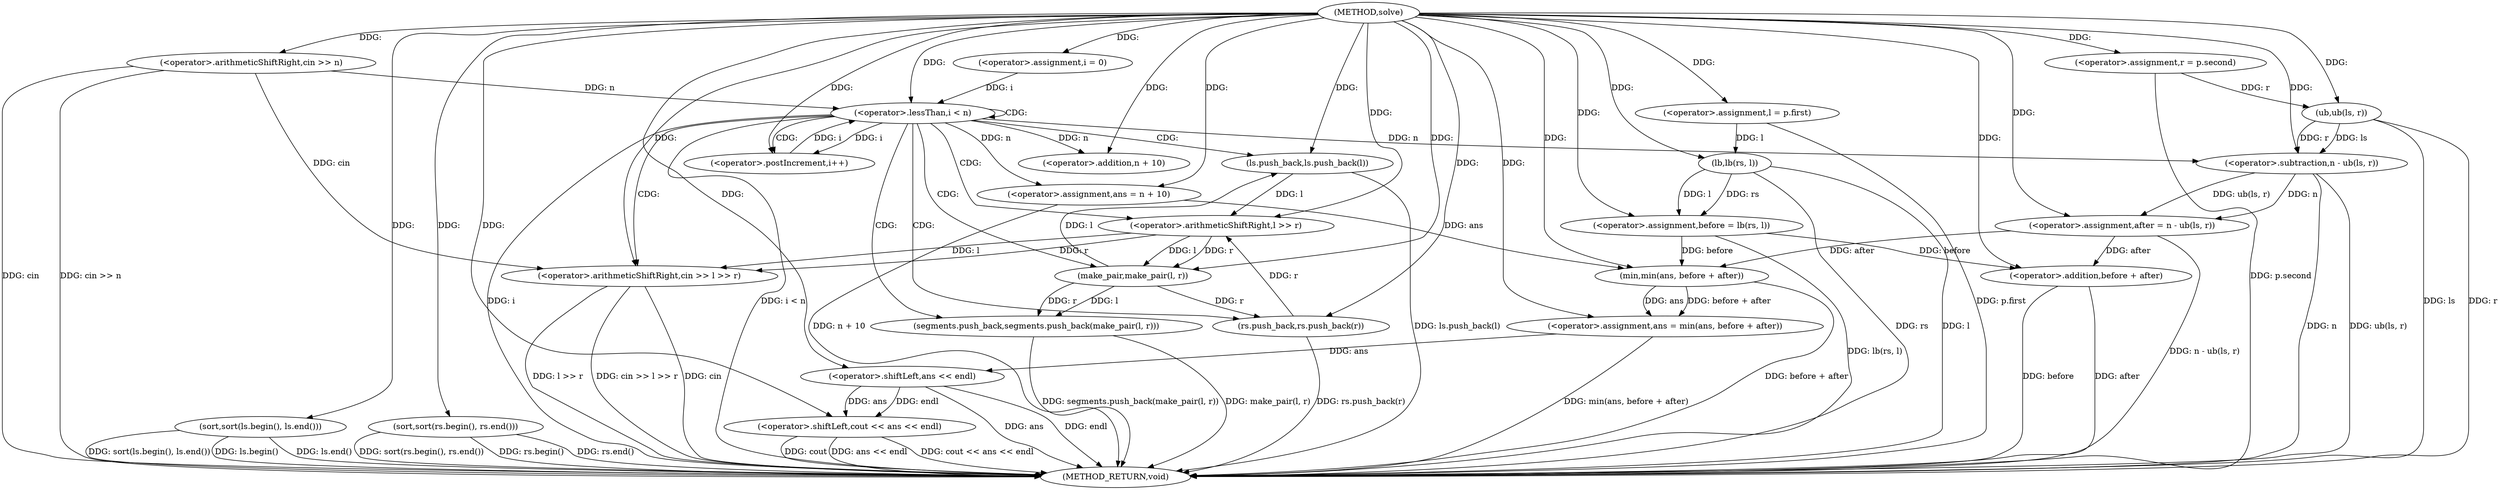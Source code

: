 digraph "solve" {  
"1000136" [label = "(METHOD,solve)" ]
"1000223" [label = "(METHOD_RETURN,void)" ]
"1000139" [label = "(<operator>.arithmeticShiftRight,cin >> n)" ]
"1000171" [label = "(sort,sort(ls.begin(), ls.end()))" ]
"1000174" [label = "(sort,sort(rs.begin(), rs.end()))" ]
"1000178" [label = "(<operator>.assignment,ans = n + 10)" ]
"1000218" [label = "(<operator>.shiftLeft,cout << ans << endl)" ]
"1000147" [label = "(<operator>.assignment,i = 0)" ]
"1000150" [label = "(<operator>.lessThan,i < n)" ]
"1000153" [label = "(<operator>.postIncrement,i++)" ]
"1000186" [label = "(<operator>.assignment,l = p.first)" ]
"1000192" [label = "(<operator>.assignment,r = p.second)" ]
"1000198" [label = "(<operator>.assignment,before = lb(rs, l))" ]
"1000204" [label = "(<operator>.assignment,after = n - ub(ls, r))" ]
"1000211" [label = "(<operator>.assignment,ans = min(ans, before + after))" ]
"1000158" [label = "(<operator>.arithmeticShiftRight,cin >> l >> r)" ]
"1000163" [label = "(segments.push_back,segments.push_back(make_pair(l, r)))" ]
"1000167" [label = "(ls.push_back,ls.push_back(l))" ]
"1000169" [label = "(rs.push_back,rs.push_back(r))" ]
"1000180" [label = "(<operator>.addition,n + 10)" ]
"1000220" [label = "(<operator>.shiftLeft,ans << endl)" ]
"1000200" [label = "(lb,lb(rs, l))" ]
"1000206" [label = "(<operator>.subtraction,n - ub(ls, r))" ]
"1000213" [label = "(min,min(ans, before + after))" ]
"1000160" [label = "(<operator>.arithmeticShiftRight,l >> r)" ]
"1000164" [label = "(make_pair,make_pair(l, r))" ]
"1000208" [label = "(ub,ub(ls, r))" ]
"1000215" [label = "(<operator>.addition,before + after)" ]
  "1000139" -> "1000223"  [ label = "DDG: cin"] 
  "1000139" -> "1000223"  [ label = "DDG: cin >> n"] 
  "1000150" -> "1000223"  [ label = "DDG: i"] 
  "1000150" -> "1000223"  [ label = "DDG: i < n"] 
  "1000171" -> "1000223"  [ label = "DDG: ls.begin()"] 
  "1000171" -> "1000223"  [ label = "DDG: ls.end()"] 
  "1000171" -> "1000223"  [ label = "DDG: sort(ls.begin(), ls.end())"] 
  "1000174" -> "1000223"  [ label = "DDG: rs.begin()"] 
  "1000174" -> "1000223"  [ label = "DDG: rs.end()"] 
  "1000174" -> "1000223"  [ label = "DDG: sort(rs.begin(), rs.end())"] 
  "1000178" -> "1000223"  [ label = "DDG: n + 10"] 
  "1000186" -> "1000223"  [ label = "DDG: p.first"] 
  "1000192" -> "1000223"  [ label = "DDG: p.second"] 
  "1000200" -> "1000223"  [ label = "DDG: rs"] 
  "1000200" -> "1000223"  [ label = "DDG: l"] 
  "1000198" -> "1000223"  [ label = "DDG: lb(rs, l)"] 
  "1000206" -> "1000223"  [ label = "DDG: n"] 
  "1000208" -> "1000223"  [ label = "DDG: ls"] 
  "1000208" -> "1000223"  [ label = "DDG: r"] 
  "1000206" -> "1000223"  [ label = "DDG: ub(ls, r)"] 
  "1000204" -> "1000223"  [ label = "DDG: n - ub(ls, r)"] 
  "1000215" -> "1000223"  [ label = "DDG: before"] 
  "1000215" -> "1000223"  [ label = "DDG: after"] 
  "1000213" -> "1000223"  [ label = "DDG: before + after"] 
  "1000211" -> "1000223"  [ label = "DDG: min(ans, before + after)"] 
  "1000220" -> "1000223"  [ label = "DDG: ans"] 
  "1000218" -> "1000223"  [ label = "DDG: ans << endl"] 
  "1000218" -> "1000223"  [ label = "DDG: cout << ans << endl"] 
  "1000158" -> "1000223"  [ label = "DDG: cin"] 
  "1000158" -> "1000223"  [ label = "DDG: l >> r"] 
  "1000158" -> "1000223"  [ label = "DDG: cin >> l >> r"] 
  "1000163" -> "1000223"  [ label = "DDG: make_pair(l, r)"] 
  "1000163" -> "1000223"  [ label = "DDG: segments.push_back(make_pair(l, r))"] 
  "1000167" -> "1000223"  [ label = "DDG: ls.push_back(l)"] 
  "1000169" -> "1000223"  [ label = "DDG: rs.push_back(r)"] 
  "1000218" -> "1000223"  [ label = "DDG: cout"] 
  "1000220" -> "1000223"  [ label = "DDG: endl"] 
  "1000136" -> "1000178"  [ label = "DDG: "] 
  "1000150" -> "1000178"  [ label = "DDG: n"] 
  "1000136" -> "1000139"  [ label = "DDG: "] 
  "1000136" -> "1000147"  [ label = "DDG: "] 
  "1000136" -> "1000171"  [ label = "DDG: "] 
  "1000136" -> "1000174"  [ label = "DDG: "] 
  "1000200" -> "1000198"  [ label = "DDG: rs"] 
  "1000200" -> "1000198"  [ label = "DDG: l"] 
  "1000206" -> "1000204"  [ label = "DDG: n"] 
  "1000206" -> "1000204"  [ label = "DDG: ub(ls, r)"] 
  "1000213" -> "1000211"  [ label = "DDG: before + after"] 
  "1000213" -> "1000211"  [ label = "DDG: ans"] 
  "1000136" -> "1000218"  [ label = "DDG: "] 
  "1000220" -> "1000218"  [ label = "DDG: endl"] 
  "1000220" -> "1000218"  [ label = "DDG: ans"] 
  "1000147" -> "1000150"  [ label = "DDG: i"] 
  "1000153" -> "1000150"  [ label = "DDG: i"] 
  "1000136" -> "1000150"  [ label = "DDG: "] 
  "1000139" -> "1000150"  [ label = "DDG: n"] 
  "1000150" -> "1000153"  [ label = "DDG: i"] 
  "1000136" -> "1000153"  [ label = "DDG: "] 
  "1000150" -> "1000180"  [ label = "DDG: n"] 
  "1000136" -> "1000180"  [ label = "DDG: "] 
  "1000136" -> "1000186"  [ label = "DDG: "] 
  "1000136" -> "1000192"  [ label = "DDG: "] 
  "1000136" -> "1000198"  [ label = "DDG: "] 
  "1000136" -> "1000204"  [ label = "DDG: "] 
  "1000136" -> "1000211"  [ label = "DDG: "] 
  "1000211" -> "1000220"  [ label = "DDG: ans"] 
  "1000136" -> "1000220"  [ label = "DDG: "] 
  "1000139" -> "1000158"  [ label = "DDG: cin"] 
  "1000136" -> "1000158"  [ label = "DDG: "] 
  "1000160" -> "1000158"  [ label = "DDG: r"] 
  "1000160" -> "1000158"  [ label = "DDG: l"] 
  "1000164" -> "1000163"  [ label = "DDG: l"] 
  "1000164" -> "1000163"  [ label = "DDG: r"] 
  "1000164" -> "1000167"  [ label = "DDG: l"] 
  "1000136" -> "1000167"  [ label = "DDG: "] 
  "1000164" -> "1000169"  [ label = "DDG: r"] 
  "1000136" -> "1000169"  [ label = "DDG: "] 
  "1000136" -> "1000200"  [ label = "DDG: "] 
  "1000186" -> "1000200"  [ label = "DDG: l"] 
  "1000136" -> "1000206"  [ label = "DDG: "] 
  "1000150" -> "1000206"  [ label = "DDG: n"] 
  "1000208" -> "1000206"  [ label = "DDG: ls"] 
  "1000208" -> "1000206"  [ label = "DDG: r"] 
  "1000178" -> "1000213"  [ label = "DDG: ans"] 
  "1000136" -> "1000213"  [ label = "DDG: "] 
  "1000198" -> "1000213"  [ label = "DDG: before"] 
  "1000204" -> "1000213"  [ label = "DDG: after"] 
  "1000167" -> "1000160"  [ label = "DDG: l"] 
  "1000136" -> "1000160"  [ label = "DDG: "] 
  "1000169" -> "1000160"  [ label = "DDG: r"] 
  "1000160" -> "1000164"  [ label = "DDG: l"] 
  "1000136" -> "1000164"  [ label = "DDG: "] 
  "1000160" -> "1000164"  [ label = "DDG: r"] 
  "1000136" -> "1000208"  [ label = "DDG: "] 
  "1000192" -> "1000208"  [ label = "DDG: r"] 
  "1000198" -> "1000215"  [ label = "DDG: before"] 
  "1000136" -> "1000215"  [ label = "DDG: "] 
  "1000204" -> "1000215"  [ label = "DDG: after"] 
  "1000150" -> "1000163"  [ label = "CDG: "] 
  "1000150" -> "1000160"  [ label = "CDG: "] 
  "1000150" -> "1000153"  [ label = "CDG: "] 
  "1000150" -> "1000150"  [ label = "CDG: "] 
  "1000150" -> "1000164"  [ label = "CDG: "] 
  "1000150" -> "1000167"  [ label = "CDG: "] 
  "1000150" -> "1000158"  [ label = "CDG: "] 
  "1000150" -> "1000169"  [ label = "CDG: "] 
}
